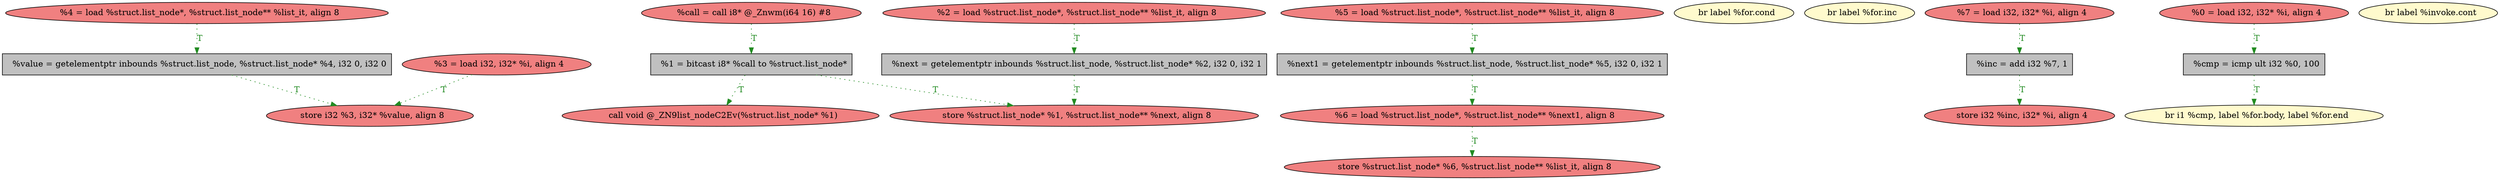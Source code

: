 
digraph G {


node467 [fillcolor=lightcoral,label="  store i32 %3, i32* %value, align 8",shape=ellipse,style=filled ]
node465 [fillcolor=grey,label="  %value = getelementptr inbounds %struct.list_node, %struct.list_node* %4, i32 0, i32 0",shape=rectangle,style=filled ]
node464 [fillcolor=lightcoral,label="  %3 = load i32, i32* %i, align 4",shape=ellipse,style=filled ]
node462 [fillcolor=lightcoral,label="  store %struct.list_node* %1, %struct.list_node** %next, align 8",shape=ellipse,style=filled ]
node461 [fillcolor=grey,label="  %1 = bitcast i8* %call to %struct.list_node*",shape=rectangle,style=filled ]
node447 [fillcolor=lightcoral,label="  store %struct.list_node* %6, %struct.list_node** %list_it, align 8",shape=ellipse,style=filled ]
node448 [fillcolor=lightcoral,label="  %6 = load %struct.list_node*, %struct.list_node** %next1, align 8",shape=ellipse,style=filled ]
node451 [fillcolor=lightcoral,label="  call void @_ZN9list_nodeC2Ev(%struct.list_node* %1)",shape=ellipse,style=filled ]
node453 [fillcolor=lightcoral,label="  %call = call i8* @_Znwm(i64 16) #8",shape=ellipse,style=filled ]
node445 [fillcolor=lemonchiffon,label="  br label %for.cond",shape=ellipse,style=filled ]
node449 [fillcolor=lemonchiffon,label="  br label %for.inc",shape=ellipse,style=filled ]
node446 [fillcolor=grey,label="  %inc = add i32 %7, 1",shape=rectangle,style=filled ]
node452 [fillcolor=grey,label="  %next1 = getelementptr inbounds %struct.list_node, %struct.list_node* %5, i32 0, i32 1",shape=rectangle,style=filled ]
node450 [fillcolor=lightcoral,label="  %4 = load %struct.list_node*, %struct.list_node** %list_it, align 8",shape=ellipse,style=filled ]
node455 [fillcolor=lightcoral,label="  store i32 %inc, i32* %i, align 4",shape=ellipse,style=filled ]
node459 [fillcolor=grey,label="  %cmp = icmp ult i32 %0, 100",shape=rectangle,style=filled ]
node454 [fillcolor=lightcoral,label="  %5 = load %struct.list_node*, %struct.list_node** %list_it, align 8",shape=ellipse,style=filled ]
node466 [fillcolor=lemonchiffon,label="  br label %invoke.cont",shape=ellipse,style=filled ]
node456 [fillcolor=lightcoral,label="  %2 = load %struct.list_node*, %struct.list_node** %list_it, align 8",shape=ellipse,style=filled ]
node457 [fillcolor=lemonchiffon,label="  br i1 %cmp, label %for.body, label %for.end",shape=ellipse,style=filled ]
node458 [fillcolor=lightcoral,label="  %0 = load i32, i32* %i, align 4",shape=ellipse,style=filled ]
node463 [fillcolor=lightcoral,label="  %7 = load i32, i32* %i, align 4",shape=ellipse,style=filled ]
node460 [fillcolor=grey,label="  %next = getelementptr inbounds %struct.list_node, %struct.list_node* %2, i32 0, i32 1",shape=rectangle,style=filled ]

node450->node465 [style=dotted,color=forestgreen,label="T",fontcolor=forestgreen ]
node465->node467 [style=dotted,color=forestgreen,label="T",fontcolor=forestgreen ]
node446->node455 [style=dotted,color=forestgreen,label="T",fontcolor=forestgreen ]
node459->node457 [style=dotted,color=forestgreen,label="T",fontcolor=forestgreen ]
node448->node447 [style=dotted,color=forestgreen,label="T",fontcolor=forestgreen ]
node456->node460 [style=dotted,color=forestgreen,label="T",fontcolor=forestgreen ]
node454->node452 [style=dotted,color=forestgreen,label="T",fontcolor=forestgreen ]
node452->node448 [style=dotted,color=forestgreen,label="T",fontcolor=forestgreen ]
node461->node451 [style=dotted,color=forestgreen,label="T",fontcolor=forestgreen ]
node464->node467 [style=dotted,color=forestgreen,label="T",fontcolor=forestgreen ]
node453->node461 [style=dotted,color=forestgreen,label="T",fontcolor=forestgreen ]
node460->node462 [style=dotted,color=forestgreen,label="T",fontcolor=forestgreen ]
node458->node459 [style=dotted,color=forestgreen,label="T",fontcolor=forestgreen ]
node463->node446 [style=dotted,color=forestgreen,label="T",fontcolor=forestgreen ]
node461->node462 [style=dotted,color=forestgreen,label="T",fontcolor=forestgreen ]


}
